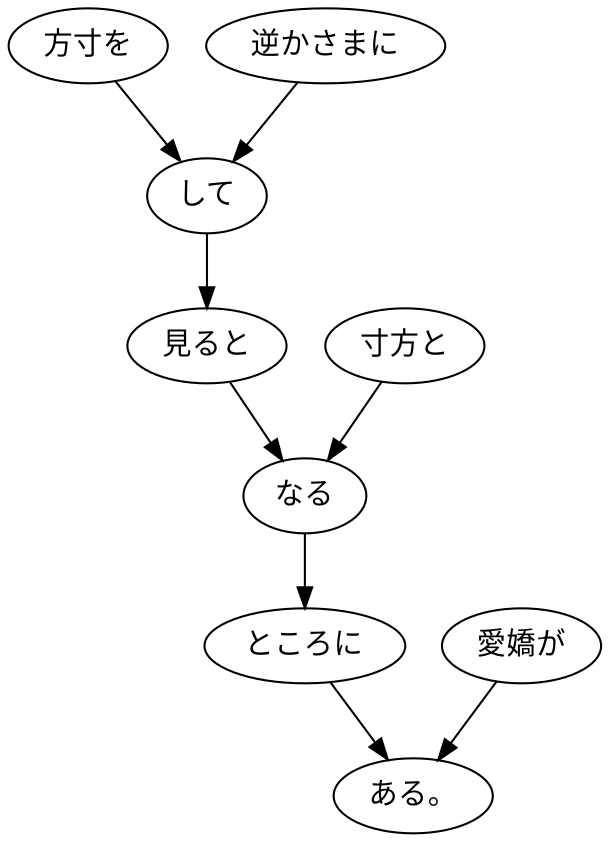 digraph graph3939 {
	node0 [label="方寸を"];
	node1 [label="逆かさまに"];
	node2 [label="して"];
	node3 [label="見ると"];
	node4 [label="寸方と"];
	node5 [label="なる"];
	node6 [label="ところに"];
	node7 [label="愛嬌が"];
	node8 [label="ある。"];
	node0 -> node2;
	node1 -> node2;
	node2 -> node3;
	node3 -> node5;
	node4 -> node5;
	node5 -> node6;
	node6 -> node8;
	node7 -> node8;
}
